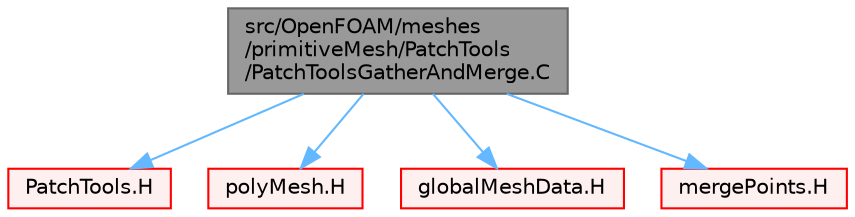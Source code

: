 digraph "src/OpenFOAM/meshes/primitiveMesh/PatchTools/PatchToolsGatherAndMerge.C"
{
 // LATEX_PDF_SIZE
  bgcolor="transparent";
  edge [fontname=Helvetica,fontsize=10,labelfontname=Helvetica,labelfontsize=10];
  node [fontname=Helvetica,fontsize=10,shape=box,height=0.2,width=0.4];
  Node1 [id="Node000001",label="src/OpenFOAM/meshes\l/primitiveMesh/PatchTools\l/PatchToolsGatherAndMerge.C",height=0.2,width=0.4,color="gray40", fillcolor="grey60", style="filled", fontcolor="black",tooltip=" "];
  Node1 -> Node2 [id="edge1_Node000001_Node000002",color="steelblue1",style="solid",tooltip=" "];
  Node2 [id="Node000002",label="PatchTools.H",height=0.2,width=0.4,color="red", fillcolor="#FFF0F0", style="filled",URL="$PatchTools_8H.html",tooltip=" "];
  Node1 -> Node223 [id="edge2_Node000001_Node000223",color="steelblue1",style="solid",tooltip=" "];
  Node223 [id="Node000223",label="polyMesh.H",height=0.2,width=0.4,color="red", fillcolor="#FFF0F0", style="filled",URL="$polyMesh_8H.html",tooltip=" "];
  Node1 -> Node285 [id="edge3_Node000001_Node000285",color="steelblue1",style="solid",tooltip=" "];
  Node285 [id="Node000285",label="globalMeshData.H",height=0.2,width=0.4,color="red", fillcolor="#FFF0F0", style="filled",URL="$globalMeshData_8H.html",tooltip=" "];
  Node1 -> Node289 [id="edge4_Node000001_Node000289",color="steelblue1",style="solid",tooltip=" "];
  Node289 [id="Node000289",label="mergePoints.H",height=0.2,width=0.4,color="red", fillcolor="#FFF0F0", style="filled",URL="$mergePoints_8H.html",tooltip="Geometric merging of points. See below."];
}
